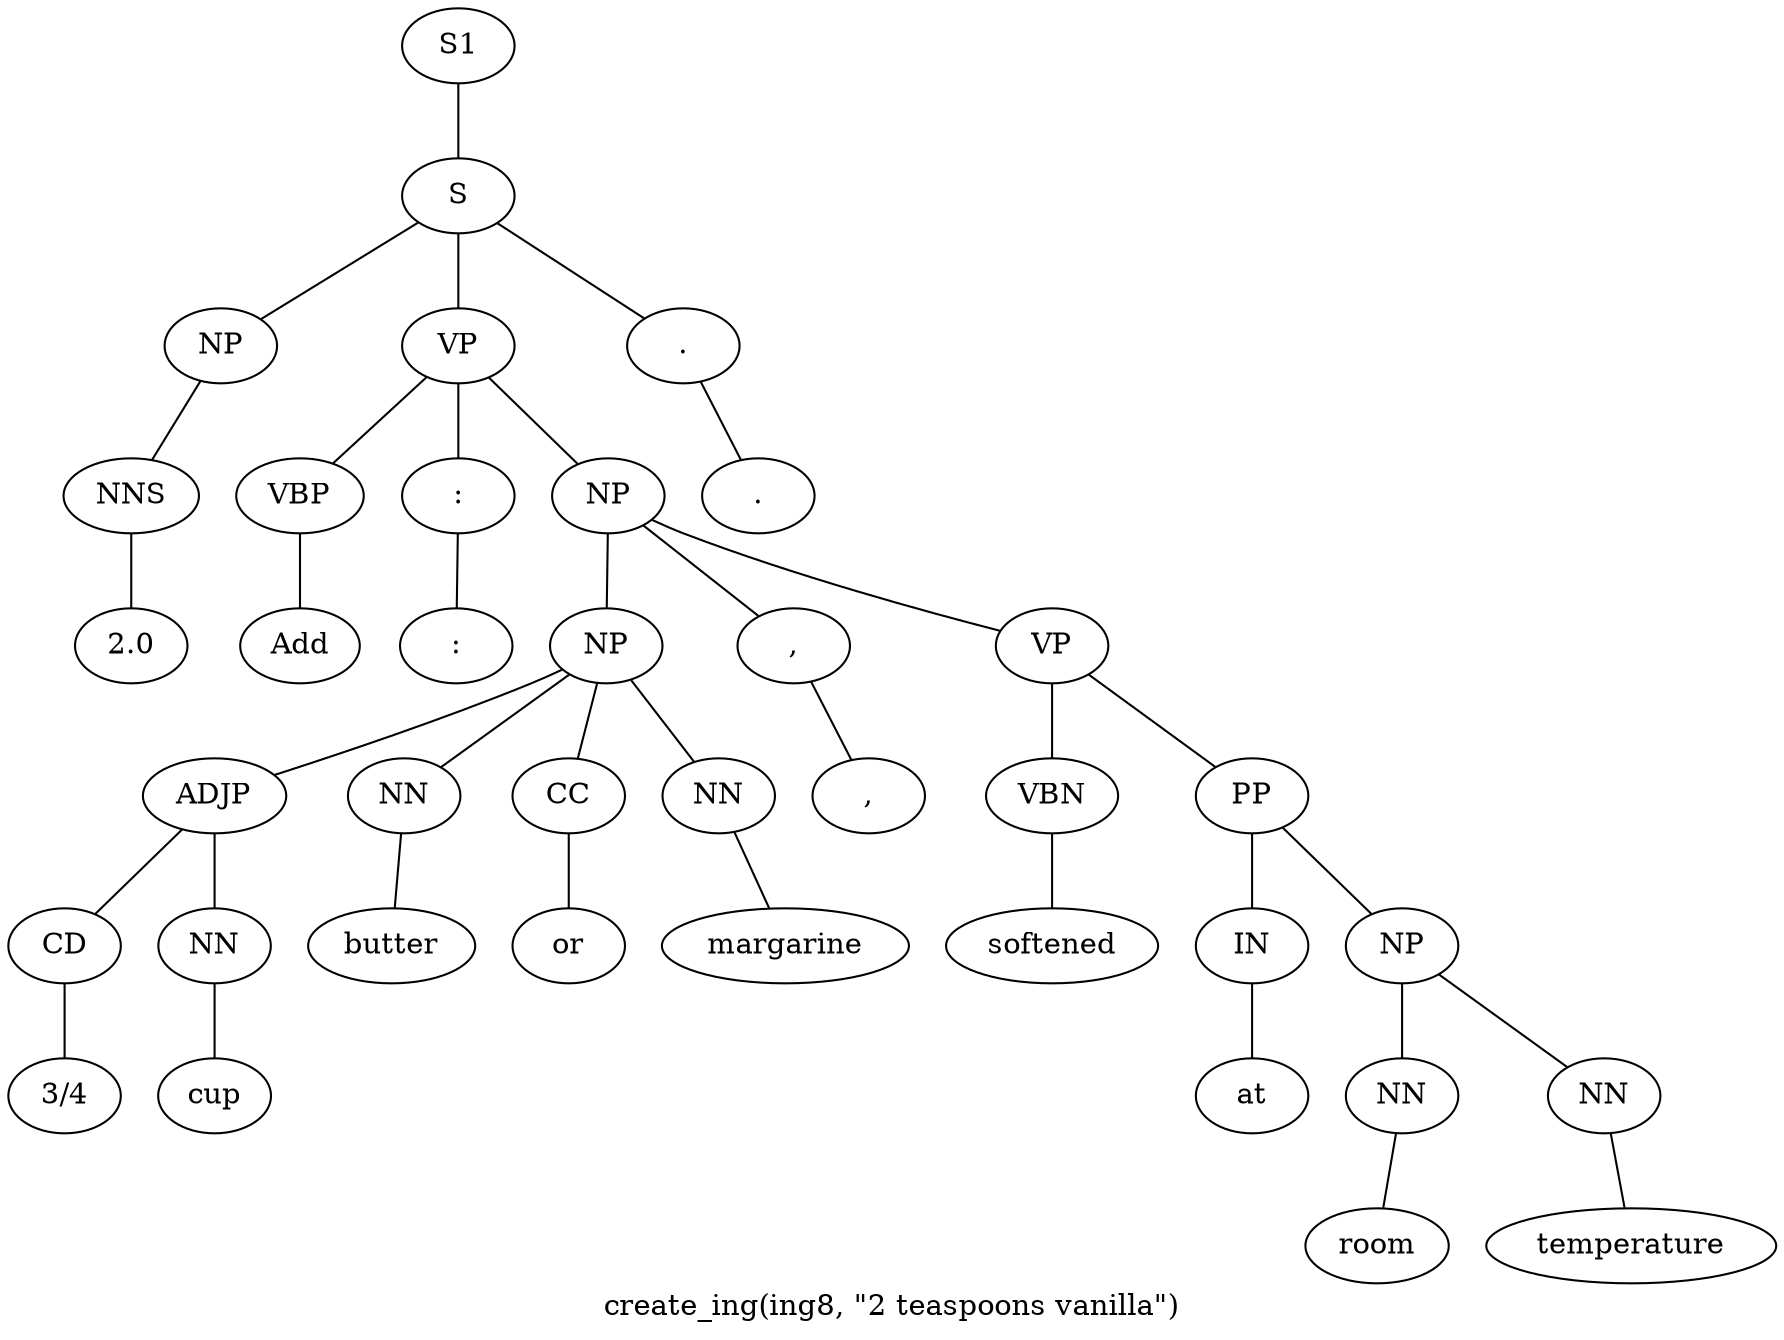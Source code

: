 graph SyntaxGraph {
	label = "create_ing(ing8, \"2 teaspoons vanilla\")";
	Node0 [label="S1"];
	Node1 [label="S"];
	Node2 [label="NP"];
	Node3 [label="NNS"];
	Node4 [label="2.0"];
	Node5 [label="VP"];
	Node6 [label="VBP"];
	Node7 [label="Add"];
	Node8 [label=":"];
	Node9 [label=":"];
	Node10 [label="NP"];
	Node11 [label="NP"];
	Node12 [label="ADJP"];
	Node13 [label="CD"];
	Node14 [label="3/4"];
	Node15 [label="NN"];
	Node16 [label="cup"];
	Node17 [label="NN"];
	Node18 [label="butter"];
	Node19 [label="CC"];
	Node20 [label="or"];
	Node21 [label="NN"];
	Node22 [label="margarine"];
	Node23 [label=","];
	Node24 [label=","];
	Node25 [label="VP"];
	Node26 [label="VBN"];
	Node27 [label="softened"];
	Node28 [label="PP"];
	Node29 [label="IN"];
	Node30 [label="at"];
	Node31 [label="NP"];
	Node32 [label="NN"];
	Node33 [label="room"];
	Node34 [label="NN"];
	Node35 [label="temperature"];
	Node36 [label="."];
	Node37 [label="."];

	Node0 -- Node1;
	Node1 -- Node2;
	Node1 -- Node5;
	Node1 -- Node36;
	Node2 -- Node3;
	Node3 -- Node4;
	Node5 -- Node6;
	Node5 -- Node8;
	Node5 -- Node10;
	Node6 -- Node7;
	Node8 -- Node9;
	Node10 -- Node11;
	Node10 -- Node23;
	Node10 -- Node25;
	Node11 -- Node12;
	Node11 -- Node17;
	Node11 -- Node19;
	Node11 -- Node21;
	Node12 -- Node13;
	Node12 -- Node15;
	Node13 -- Node14;
	Node15 -- Node16;
	Node17 -- Node18;
	Node19 -- Node20;
	Node21 -- Node22;
	Node23 -- Node24;
	Node25 -- Node26;
	Node25 -- Node28;
	Node26 -- Node27;
	Node28 -- Node29;
	Node28 -- Node31;
	Node29 -- Node30;
	Node31 -- Node32;
	Node31 -- Node34;
	Node32 -- Node33;
	Node34 -- Node35;
	Node36 -- Node37;
}
